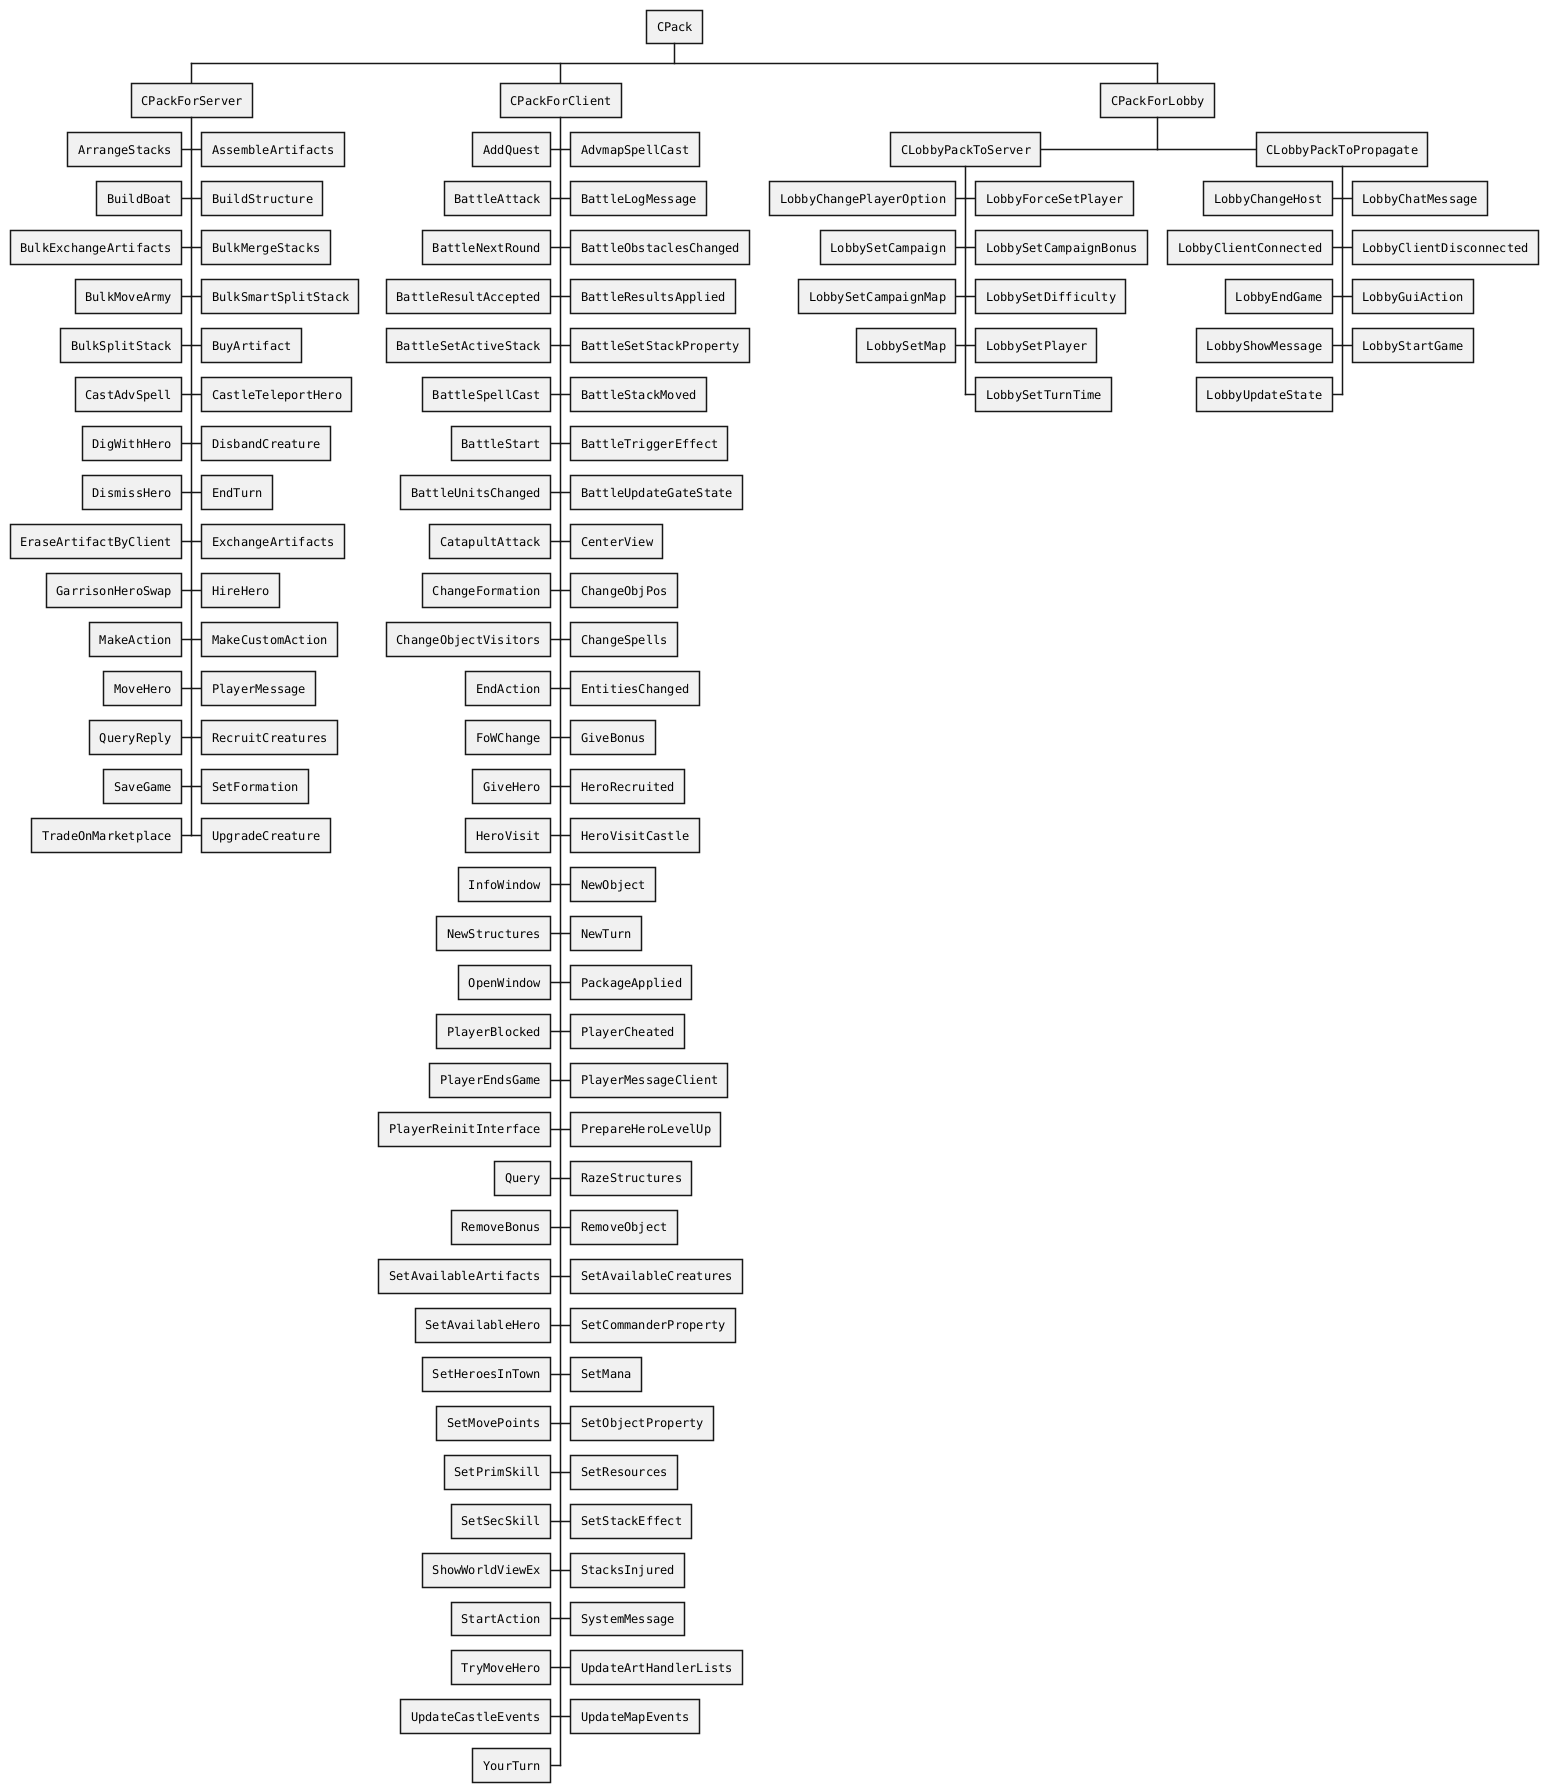 @startwbs "classes"

<style>
wbsDiagram {
  FontName monospaced
}
</style>

* CPack
** CPackForServer
***< ArrangeStacks
***> AssembleArtifacts
***< BuildBoat
***> BuildStructure
***< BulkExchangeArtifacts
***> BulkMergeStacks
***< BulkMoveArmy
***> BulkSmartSplitStack
***< BulkSplitStack
***> BuyArtifact
***< CastAdvSpell
***> CastleTeleportHero
***< DigWithHero
***> DisbandCreature
***< DismissHero
***> EndTurn
***< EraseArtifactByClient
***> ExchangeArtifacts
***< GarrisonHeroSwap
***> HireHero
***< MakeAction
***> MakeCustomAction
***< MoveHero
***> PlayerMessage
***< QueryReply
***> RecruitCreatures
***< SaveGame
***> SetFormation
***< TradeOnMarketplace
***> UpgradeCreature
** CPackForClient
***< AddQuest
***> AdvmapSpellCast
***< BattleAttack
***> BattleLogMessage
***< BattleNextRound
***> BattleObstaclesChanged
***< BattleResultAccepted
***> BattleResultsApplied
***< BattleSetActiveStack
***> BattleSetStackProperty
***< BattleSpellCast
***> BattleStackMoved
***< BattleStart
***> BattleTriggerEffect
***< BattleUnitsChanged
***> BattleUpdateGateState
***< CatapultAttack
***> CenterView
***< ChangeFormation
***> ChangeObjPos
***< ChangeObjectVisitors
***> ChangeSpells
***< EndAction
***> EntitiesChanged
***< FoWChange
***> GiveBonus
***< GiveHero
***> HeroRecruited
***< HeroVisit
***> HeroVisitCastle
***< InfoWindow
***> NewObject
***< NewStructures
***> NewTurn
***< OpenWindow
***> PackageApplied
***< PlayerBlocked
***> PlayerCheated
***< PlayerEndsGame
***> PlayerMessageClient
***< PlayerReinitInterface
***> PrepareHeroLevelUp
***< Query
***> RazeStructures
***< RemoveBonus
***> RemoveObject
***< SetAvailableArtifacts
***> SetAvailableCreatures
***< SetAvailableHero
***> SetCommanderProperty
***< SetHeroesInTown
***> SetMana
***< SetMovePoints
***> SetObjectProperty
***< SetPrimSkill
***> SetResources
***< SetSecSkill
***> SetStackEffect
***< ShowWorldViewEx
***> StacksInjured
***< StartAction
***> SystemMessage
***< TryMoveHero
***> UpdateArtHandlerLists
***< UpdateCastleEvents
***> UpdateMapEvents
***< YourTurn
** CPackForLobby
***< CLobbyPackToServer
****< LobbyChangePlayerOption
****> LobbyForceSetPlayer
****< LobbySetCampaign
****> LobbySetCampaignBonus
****< LobbySetCampaignMap
****> LobbySetDifficulty
****< LobbySetMap
****> LobbySetPlayer
**** LobbySetTurnTime
***> CLobbyPackToPropagate
****< LobbyChangeHost
****> LobbyChatMessage
****< LobbyClientConnected
****> LobbyClientDisconnected
****< LobbyEndGame
****> LobbyGuiAction
****< LobbyShowMessage
****> LobbyStartGame
****< LobbyUpdateState

@endwbs
